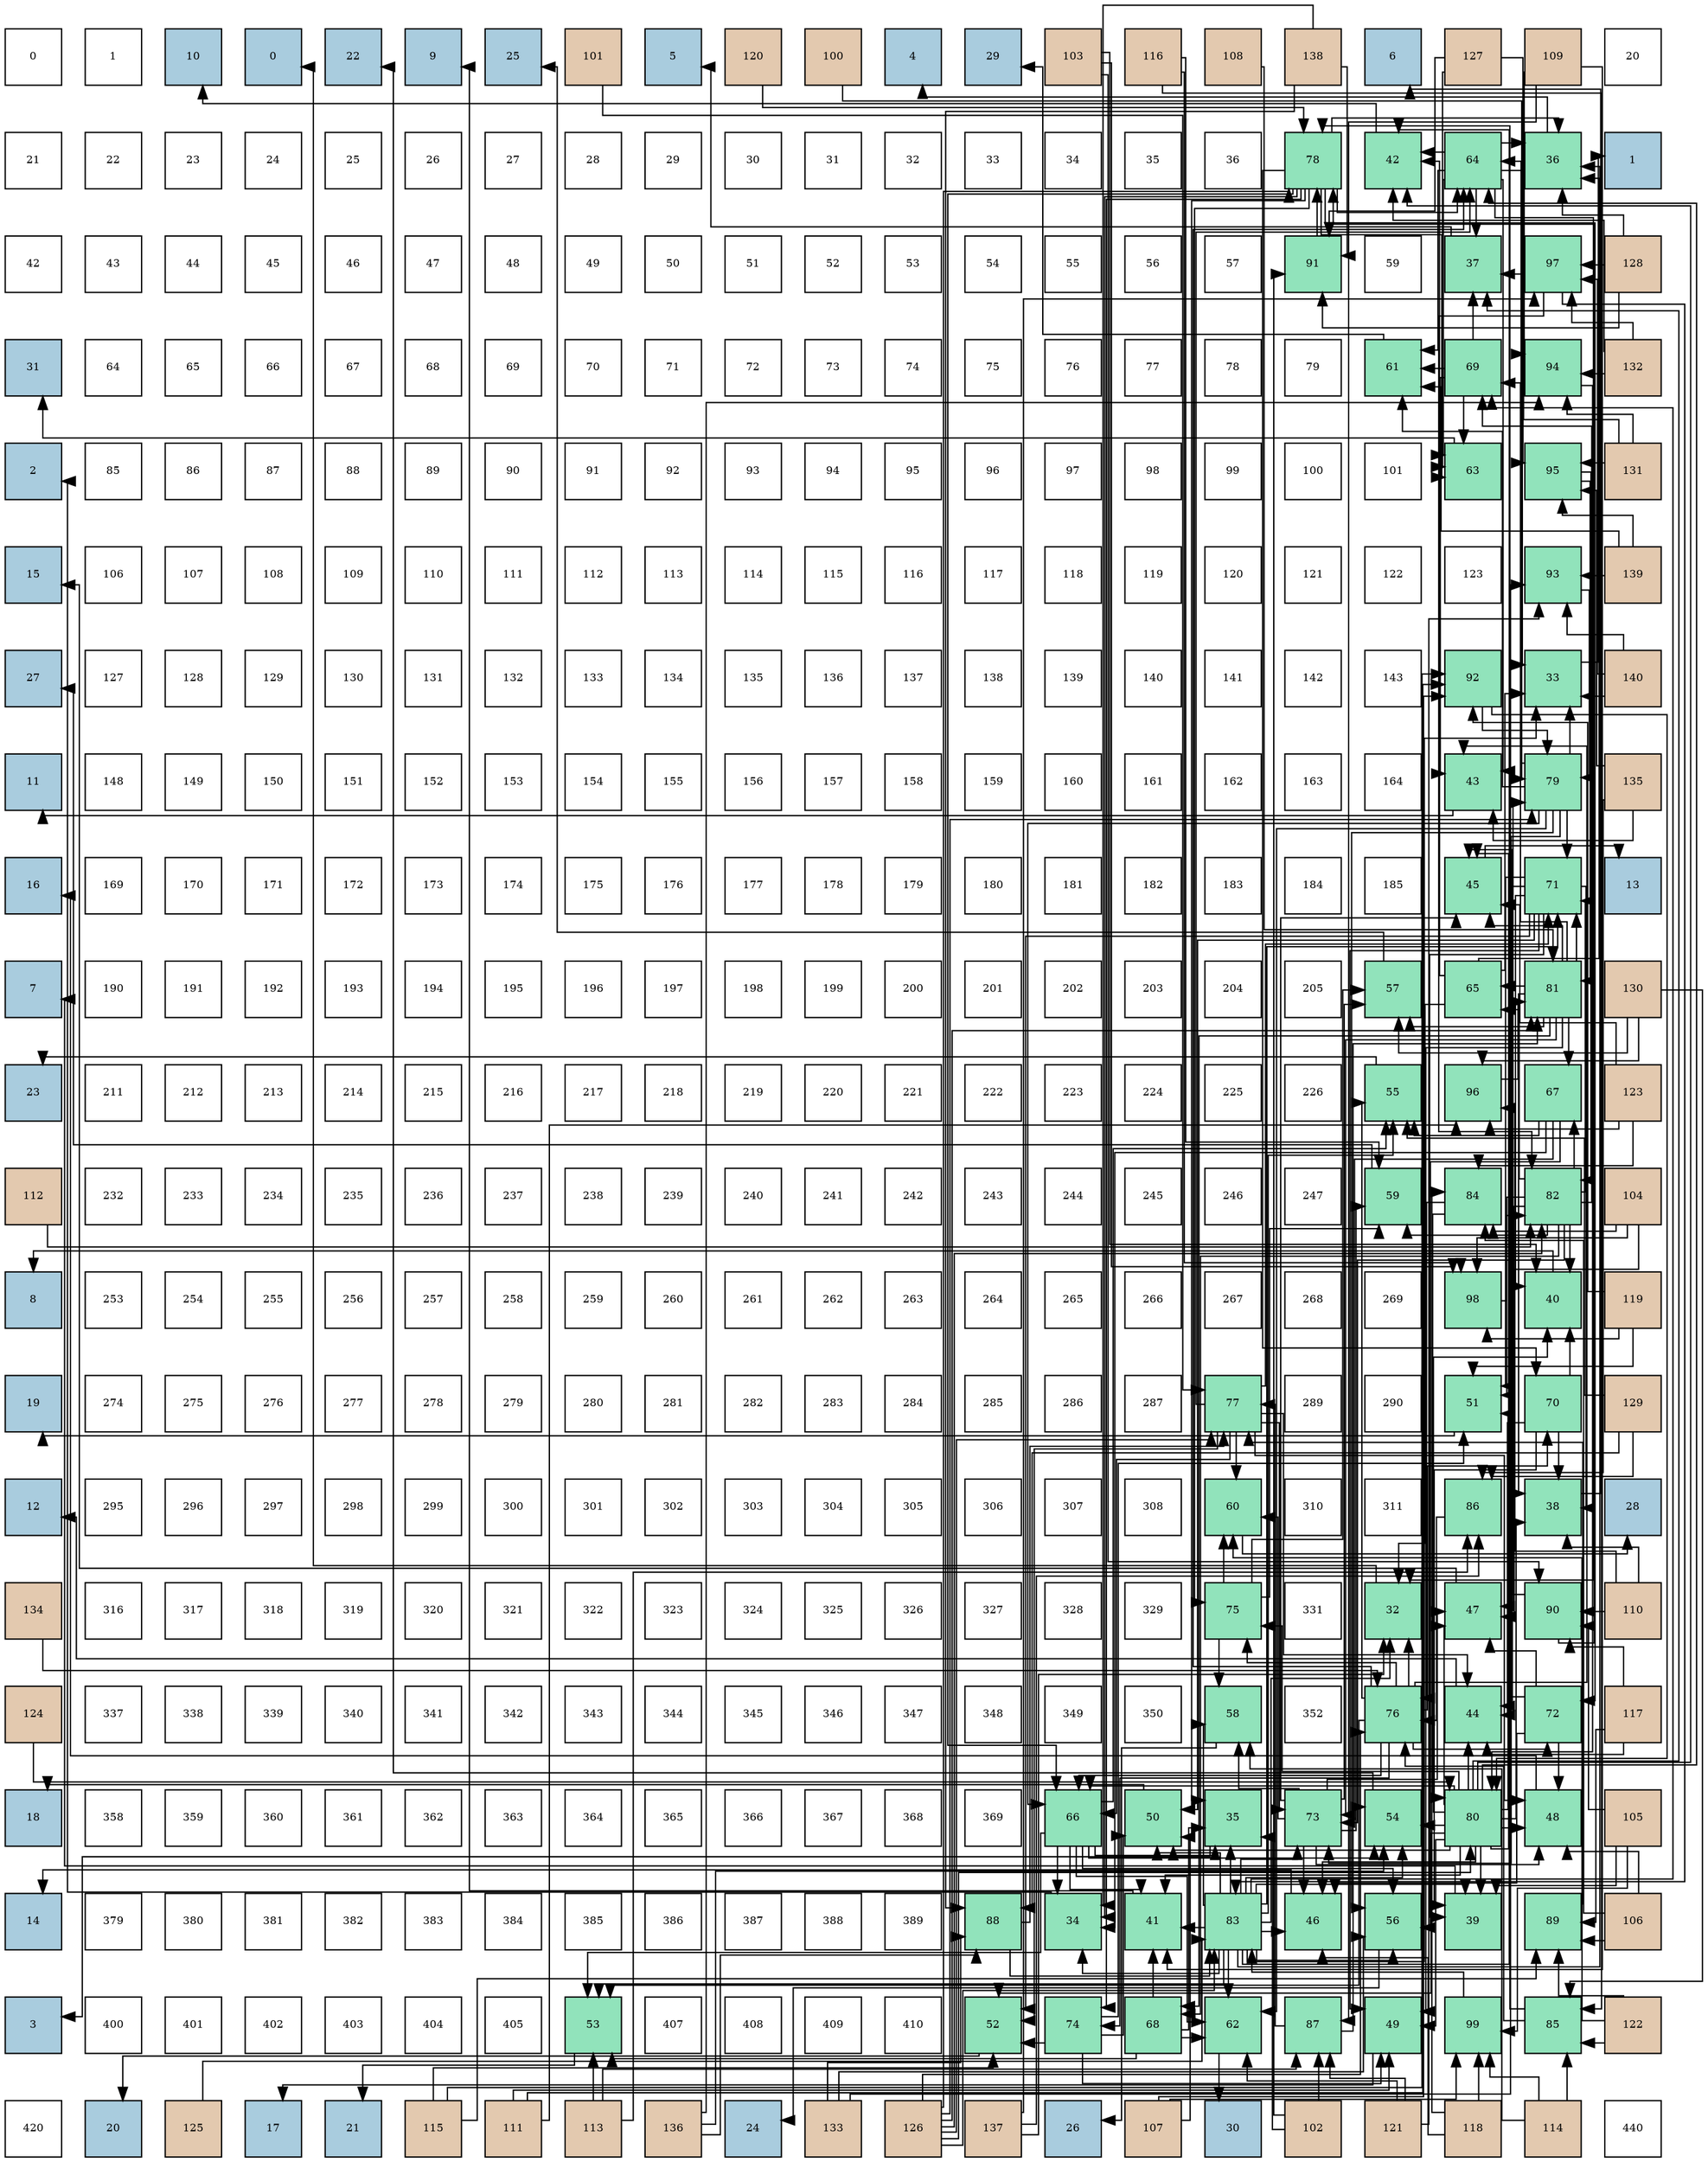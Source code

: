digraph layout{
 rankdir=TB;
 splines=ortho;
 node [style=filled shape=square fixedsize=true width=0.6];
0[label="0", fontsize=8, fillcolor="#ffffff"];
1[label="1", fontsize=8, fillcolor="#ffffff"];
2[label="10", fontsize=8, fillcolor="#a9ccde"];
3[label="0", fontsize=8, fillcolor="#a9ccde"];
4[label="22", fontsize=8, fillcolor="#a9ccde"];
5[label="9", fontsize=8, fillcolor="#a9ccde"];
6[label="25", fontsize=8, fillcolor="#a9ccde"];
7[label="101", fontsize=8, fillcolor="#e3c9af"];
8[label="5", fontsize=8, fillcolor="#a9ccde"];
9[label="120", fontsize=8, fillcolor="#e3c9af"];
10[label="100", fontsize=8, fillcolor="#e3c9af"];
11[label="4", fontsize=8, fillcolor="#a9ccde"];
12[label="29", fontsize=8, fillcolor="#a9ccde"];
13[label="103", fontsize=8, fillcolor="#e3c9af"];
14[label="116", fontsize=8, fillcolor="#e3c9af"];
15[label="108", fontsize=8, fillcolor="#e3c9af"];
16[label="138", fontsize=8, fillcolor="#e3c9af"];
17[label="6", fontsize=8, fillcolor="#a9ccde"];
18[label="127", fontsize=8, fillcolor="#e3c9af"];
19[label="109", fontsize=8, fillcolor="#e3c9af"];
20[label="20", fontsize=8, fillcolor="#ffffff"];
21[label="21", fontsize=8, fillcolor="#ffffff"];
22[label="22", fontsize=8, fillcolor="#ffffff"];
23[label="23", fontsize=8, fillcolor="#ffffff"];
24[label="24", fontsize=8, fillcolor="#ffffff"];
25[label="25", fontsize=8, fillcolor="#ffffff"];
26[label="26", fontsize=8, fillcolor="#ffffff"];
27[label="27", fontsize=8, fillcolor="#ffffff"];
28[label="28", fontsize=8, fillcolor="#ffffff"];
29[label="29", fontsize=8, fillcolor="#ffffff"];
30[label="30", fontsize=8, fillcolor="#ffffff"];
31[label="31", fontsize=8, fillcolor="#ffffff"];
32[label="32", fontsize=8, fillcolor="#ffffff"];
33[label="33", fontsize=8, fillcolor="#ffffff"];
34[label="34", fontsize=8, fillcolor="#ffffff"];
35[label="35", fontsize=8, fillcolor="#ffffff"];
36[label="36", fontsize=8, fillcolor="#ffffff"];
37[label="78", fontsize=8, fillcolor="#91e3bb"];
38[label="42", fontsize=8, fillcolor="#91e3bb"];
39[label="64", fontsize=8, fillcolor="#91e3bb"];
40[label="36", fontsize=8, fillcolor="#91e3bb"];
41[label="1", fontsize=8, fillcolor="#a9ccde"];
42[label="42", fontsize=8, fillcolor="#ffffff"];
43[label="43", fontsize=8, fillcolor="#ffffff"];
44[label="44", fontsize=8, fillcolor="#ffffff"];
45[label="45", fontsize=8, fillcolor="#ffffff"];
46[label="46", fontsize=8, fillcolor="#ffffff"];
47[label="47", fontsize=8, fillcolor="#ffffff"];
48[label="48", fontsize=8, fillcolor="#ffffff"];
49[label="49", fontsize=8, fillcolor="#ffffff"];
50[label="50", fontsize=8, fillcolor="#ffffff"];
51[label="51", fontsize=8, fillcolor="#ffffff"];
52[label="52", fontsize=8, fillcolor="#ffffff"];
53[label="53", fontsize=8, fillcolor="#ffffff"];
54[label="54", fontsize=8, fillcolor="#ffffff"];
55[label="55", fontsize=8, fillcolor="#ffffff"];
56[label="56", fontsize=8, fillcolor="#ffffff"];
57[label="57", fontsize=8, fillcolor="#ffffff"];
58[label="91", fontsize=8, fillcolor="#91e3bb"];
59[label="59", fontsize=8, fillcolor="#ffffff"];
60[label="37", fontsize=8, fillcolor="#91e3bb"];
61[label="97", fontsize=8, fillcolor="#91e3bb"];
62[label="128", fontsize=8, fillcolor="#e3c9af"];
63[label="31", fontsize=8, fillcolor="#a9ccde"];
64[label="64", fontsize=8, fillcolor="#ffffff"];
65[label="65", fontsize=8, fillcolor="#ffffff"];
66[label="66", fontsize=8, fillcolor="#ffffff"];
67[label="67", fontsize=8, fillcolor="#ffffff"];
68[label="68", fontsize=8, fillcolor="#ffffff"];
69[label="69", fontsize=8, fillcolor="#ffffff"];
70[label="70", fontsize=8, fillcolor="#ffffff"];
71[label="71", fontsize=8, fillcolor="#ffffff"];
72[label="72", fontsize=8, fillcolor="#ffffff"];
73[label="73", fontsize=8, fillcolor="#ffffff"];
74[label="74", fontsize=8, fillcolor="#ffffff"];
75[label="75", fontsize=8, fillcolor="#ffffff"];
76[label="76", fontsize=8, fillcolor="#ffffff"];
77[label="77", fontsize=8, fillcolor="#ffffff"];
78[label="78", fontsize=8, fillcolor="#ffffff"];
79[label="79", fontsize=8, fillcolor="#ffffff"];
80[label="61", fontsize=8, fillcolor="#91e3bb"];
81[label="69", fontsize=8, fillcolor="#91e3bb"];
82[label="94", fontsize=8, fillcolor="#91e3bb"];
83[label="132", fontsize=8, fillcolor="#e3c9af"];
84[label="2", fontsize=8, fillcolor="#a9ccde"];
85[label="85", fontsize=8, fillcolor="#ffffff"];
86[label="86", fontsize=8, fillcolor="#ffffff"];
87[label="87", fontsize=8, fillcolor="#ffffff"];
88[label="88", fontsize=8, fillcolor="#ffffff"];
89[label="89", fontsize=8, fillcolor="#ffffff"];
90[label="90", fontsize=8, fillcolor="#ffffff"];
91[label="91", fontsize=8, fillcolor="#ffffff"];
92[label="92", fontsize=8, fillcolor="#ffffff"];
93[label="93", fontsize=8, fillcolor="#ffffff"];
94[label="94", fontsize=8, fillcolor="#ffffff"];
95[label="95", fontsize=8, fillcolor="#ffffff"];
96[label="96", fontsize=8, fillcolor="#ffffff"];
97[label="97", fontsize=8, fillcolor="#ffffff"];
98[label="98", fontsize=8, fillcolor="#ffffff"];
99[label="99", fontsize=8, fillcolor="#ffffff"];
100[label="100", fontsize=8, fillcolor="#ffffff"];
101[label="101", fontsize=8, fillcolor="#ffffff"];
102[label="63", fontsize=8, fillcolor="#91e3bb"];
103[label="95", fontsize=8, fillcolor="#91e3bb"];
104[label="131", fontsize=8, fillcolor="#e3c9af"];
105[label="15", fontsize=8, fillcolor="#a9ccde"];
106[label="106", fontsize=8, fillcolor="#ffffff"];
107[label="107", fontsize=8, fillcolor="#ffffff"];
108[label="108", fontsize=8, fillcolor="#ffffff"];
109[label="109", fontsize=8, fillcolor="#ffffff"];
110[label="110", fontsize=8, fillcolor="#ffffff"];
111[label="111", fontsize=8, fillcolor="#ffffff"];
112[label="112", fontsize=8, fillcolor="#ffffff"];
113[label="113", fontsize=8, fillcolor="#ffffff"];
114[label="114", fontsize=8, fillcolor="#ffffff"];
115[label="115", fontsize=8, fillcolor="#ffffff"];
116[label="116", fontsize=8, fillcolor="#ffffff"];
117[label="117", fontsize=8, fillcolor="#ffffff"];
118[label="118", fontsize=8, fillcolor="#ffffff"];
119[label="119", fontsize=8, fillcolor="#ffffff"];
120[label="120", fontsize=8, fillcolor="#ffffff"];
121[label="121", fontsize=8, fillcolor="#ffffff"];
122[label="122", fontsize=8, fillcolor="#ffffff"];
123[label="123", fontsize=8, fillcolor="#ffffff"];
124[label="93", fontsize=8, fillcolor="#91e3bb"];
125[label="139", fontsize=8, fillcolor="#e3c9af"];
126[label="27", fontsize=8, fillcolor="#a9ccde"];
127[label="127", fontsize=8, fillcolor="#ffffff"];
128[label="128", fontsize=8, fillcolor="#ffffff"];
129[label="129", fontsize=8, fillcolor="#ffffff"];
130[label="130", fontsize=8, fillcolor="#ffffff"];
131[label="131", fontsize=8, fillcolor="#ffffff"];
132[label="132", fontsize=8, fillcolor="#ffffff"];
133[label="133", fontsize=8, fillcolor="#ffffff"];
134[label="134", fontsize=8, fillcolor="#ffffff"];
135[label="135", fontsize=8, fillcolor="#ffffff"];
136[label="136", fontsize=8, fillcolor="#ffffff"];
137[label="137", fontsize=8, fillcolor="#ffffff"];
138[label="138", fontsize=8, fillcolor="#ffffff"];
139[label="139", fontsize=8, fillcolor="#ffffff"];
140[label="140", fontsize=8, fillcolor="#ffffff"];
141[label="141", fontsize=8, fillcolor="#ffffff"];
142[label="142", fontsize=8, fillcolor="#ffffff"];
143[label="143", fontsize=8, fillcolor="#ffffff"];
144[label="92", fontsize=8, fillcolor="#91e3bb"];
145[label="33", fontsize=8, fillcolor="#91e3bb"];
146[label="140", fontsize=8, fillcolor="#e3c9af"];
147[label="11", fontsize=8, fillcolor="#a9ccde"];
148[label="148", fontsize=8, fillcolor="#ffffff"];
149[label="149", fontsize=8, fillcolor="#ffffff"];
150[label="150", fontsize=8, fillcolor="#ffffff"];
151[label="151", fontsize=8, fillcolor="#ffffff"];
152[label="152", fontsize=8, fillcolor="#ffffff"];
153[label="153", fontsize=8, fillcolor="#ffffff"];
154[label="154", fontsize=8, fillcolor="#ffffff"];
155[label="155", fontsize=8, fillcolor="#ffffff"];
156[label="156", fontsize=8, fillcolor="#ffffff"];
157[label="157", fontsize=8, fillcolor="#ffffff"];
158[label="158", fontsize=8, fillcolor="#ffffff"];
159[label="159", fontsize=8, fillcolor="#ffffff"];
160[label="160", fontsize=8, fillcolor="#ffffff"];
161[label="161", fontsize=8, fillcolor="#ffffff"];
162[label="162", fontsize=8, fillcolor="#ffffff"];
163[label="163", fontsize=8, fillcolor="#ffffff"];
164[label="164", fontsize=8, fillcolor="#ffffff"];
165[label="43", fontsize=8, fillcolor="#91e3bb"];
166[label="79", fontsize=8, fillcolor="#91e3bb"];
167[label="135", fontsize=8, fillcolor="#e3c9af"];
168[label="16", fontsize=8, fillcolor="#a9ccde"];
169[label="169", fontsize=8, fillcolor="#ffffff"];
170[label="170", fontsize=8, fillcolor="#ffffff"];
171[label="171", fontsize=8, fillcolor="#ffffff"];
172[label="172", fontsize=8, fillcolor="#ffffff"];
173[label="173", fontsize=8, fillcolor="#ffffff"];
174[label="174", fontsize=8, fillcolor="#ffffff"];
175[label="175", fontsize=8, fillcolor="#ffffff"];
176[label="176", fontsize=8, fillcolor="#ffffff"];
177[label="177", fontsize=8, fillcolor="#ffffff"];
178[label="178", fontsize=8, fillcolor="#ffffff"];
179[label="179", fontsize=8, fillcolor="#ffffff"];
180[label="180", fontsize=8, fillcolor="#ffffff"];
181[label="181", fontsize=8, fillcolor="#ffffff"];
182[label="182", fontsize=8, fillcolor="#ffffff"];
183[label="183", fontsize=8, fillcolor="#ffffff"];
184[label="184", fontsize=8, fillcolor="#ffffff"];
185[label="185", fontsize=8, fillcolor="#ffffff"];
186[label="45", fontsize=8, fillcolor="#91e3bb"];
187[label="71", fontsize=8, fillcolor="#91e3bb"];
188[label="13", fontsize=8, fillcolor="#a9ccde"];
189[label="7", fontsize=8, fillcolor="#a9ccde"];
190[label="190", fontsize=8, fillcolor="#ffffff"];
191[label="191", fontsize=8, fillcolor="#ffffff"];
192[label="192", fontsize=8, fillcolor="#ffffff"];
193[label="193", fontsize=8, fillcolor="#ffffff"];
194[label="194", fontsize=8, fillcolor="#ffffff"];
195[label="195", fontsize=8, fillcolor="#ffffff"];
196[label="196", fontsize=8, fillcolor="#ffffff"];
197[label="197", fontsize=8, fillcolor="#ffffff"];
198[label="198", fontsize=8, fillcolor="#ffffff"];
199[label="199", fontsize=8, fillcolor="#ffffff"];
200[label="200", fontsize=8, fillcolor="#ffffff"];
201[label="201", fontsize=8, fillcolor="#ffffff"];
202[label="202", fontsize=8, fillcolor="#ffffff"];
203[label="203", fontsize=8, fillcolor="#ffffff"];
204[label="204", fontsize=8, fillcolor="#ffffff"];
205[label="205", fontsize=8, fillcolor="#ffffff"];
206[label="57", fontsize=8, fillcolor="#91e3bb"];
207[label="65", fontsize=8, fillcolor="#91e3bb"];
208[label="81", fontsize=8, fillcolor="#91e3bb"];
209[label="130", fontsize=8, fillcolor="#e3c9af"];
210[label="23", fontsize=8, fillcolor="#a9ccde"];
211[label="211", fontsize=8, fillcolor="#ffffff"];
212[label="212", fontsize=8, fillcolor="#ffffff"];
213[label="213", fontsize=8, fillcolor="#ffffff"];
214[label="214", fontsize=8, fillcolor="#ffffff"];
215[label="215", fontsize=8, fillcolor="#ffffff"];
216[label="216", fontsize=8, fillcolor="#ffffff"];
217[label="217", fontsize=8, fillcolor="#ffffff"];
218[label="218", fontsize=8, fillcolor="#ffffff"];
219[label="219", fontsize=8, fillcolor="#ffffff"];
220[label="220", fontsize=8, fillcolor="#ffffff"];
221[label="221", fontsize=8, fillcolor="#ffffff"];
222[label="222", fontsize=8, fillcolor="#ffffff"];
223[label="223", fontsize=8, fillcolor="#ffffff"];
224[label="224", fontsize=8, fillcolor="#ffffff"];
225[label="225", fontsize=8, fillcolor="#ffffff"];
226[label="226", fontsize=8, fillcolor="#ffffff"];
227[label="55", fontsize=8, fillcolor="#91e3bb"];
228[label="96", fontsize=8, fillcolor="#91e3bb"];
229[label="67", fontsize=8, fillcolor="#91e3bb"];
230[label="123", fontsize=8, fillcolor="#e3c9af"];
231[label="112", fontsize=8, fillcolor="#e3c9af"];
232[label="232", fontsize=8, fillcolor="#ffffff"];
233[label="233", fontsize=8, fillcolor="#ffffff"];
234[label="234", fontsize=8, fillcolor="#ffffff"];
235[label="235", fontsize=8, fillcolor="#ffffff"];
236[label="236", fontsize=8, fillcolor="#ffffff"];
237[label="237", fontsize=8, fillcolor="#ffffff"];
238[label="238", fontsize=8, fillcolor="#ffffff"];
239[label="239", fontsize=8, fillcolor="#ffffff"];
240[label="240", fontsize=8, fillcolor="#ffffff"];
241[label="241", fontsize=8, fillcolor="#ffffff"];
242[label="242", fontsize=8, fillcolor="#ffffff"];
243[label="243", fontsize=8, fillcolor="#ffffff"];
244[label="244", fontsize=8, fillcolor="#ffffff"];
245[label="245", fontsize=8, fillcolor="#ffffff"];
246[label="246", fontsize=8, fillcolor="#ffffff"];
247[label="247", fontsize=8, fillcolor="#ffffff"];
248[label="59", fontsize=8, fillcolor="#91e3bb"];
249[label="84", fontsize=8, fillcolor="#91e3bb"];
250[label="82", fontsize=8, fillcolor="#91e3bb"];
251[label="104", fontsize=8, fillcolor="#e3c9af"];
252[label="8", fontsize=8, fillcolor="#a9ccde"];
253[label="253", fontsize=8, fillcolor="#ffffff"];
254[label="254", fontsize=8, fillcolor="#ffffff"];
255[label="255", fontsize=8, fillcolor="#ffffff"];
256[label="256", fontsize=8, fillcolor="#ffffff"];
257[label="257", fontsize=8, fillcolor="#ffffff"];
258[label="258", fontsize=8, fillcolor="#ffffff"];
259[label="259", fontsize=8, fillcolor="#ffffff"];
260[label="260", fontsize=8, fillcolor="#ffffff"];
261[label="261", fontsize=8, fillcolor="#ffffff"];
262[label="262", fontsize=8, fillcolor="#ffffff"];
263[label="263", fontsize=8, fillcolor="#ffffff"];
264[label="264", fontsize=8, fillcolor="#ffffff"];
265[label="265", fontsize=8, fillcolor="#ffffff"];
266[label="266", fontsize=8, fillcolor="#ffffff"];
267[label="267", fontsize=8, fillcolor="#ffffff"];
268[label="268", fontsize=8, fillcolor="#ffffff"];
269[label="269", fontsize=8, fillcolor="#ffffff"];
270[label="98", fontsize=8, fillcolor="#91e3bb"];
271[label="40", fontsize=8, fillcolor="#91e3bb"];
272[label="119", fontsize=8, fillcolor="#e3c9af"];
273[label="19", fontsize=8, fillcolor="#a9ccde"];
274[label="274", fontsize=8, fillcolor="#ffffff"];
275[label="275", fontsize=8, fillcolor="#ffffff"];
276[label="276", fontsize=8, fillcolor="#ffffff"];
277[label="277", fontsize=8, fillcolor="#ffffff"];
278[label="278", fontsize=8, fillcolor="#ffffff"];
279[label="279", fontsize=8, fillcolor="#ffffff"];
280[label="280", fontsize=8, fillcolor="#ffffff"];
281[label="281", fontsize=8, fillcolor="#ffffff"];
282[label="282", fontsize=8, fillcolor="#ffffff"];
283[label="283", fontsize=8, fillcolor="#ffffff"];
284[label="284", fontsize=8, fillcolor="#ffffff"];
285[label="285", fontsize=8, fillcolor="#ffffff"];
286[label="286", fontsize=8, fillcolor="#ffffff"];
287[label="287", fontsize=8, fillcolor="#ffffff"];
288[label="77", fontsize=8, fillcolor="#91e3bb"];
289[label="289", fontsize=8, fillcolor="#ffffff"];
290[label="290", fontsize=8, fillcolor="#ffffff"];
291[label="51", fontsize=8, fillcolor="#91e3bb"];
292[label="70", fontsize=8, fillcolor="#91e3bb"];
293[label="129", fontsize=8, fillcolor="#e3c9af"];
294[label="12", fontsize=8, fillcolor="#a9ccde"];
295[label="295", fontsize=8, fillcolor="#ffffff"];
296[label="296", fontsize=8, fillcolor="#ffffff"];
297[label="297", fontsize=8, fillcolor="#ffffff"];
298[label="298", fontsize=8, fillcolor="#ffffff"];
299[label="299", fontsize=8, fillcolor="#ffffff"];
300[label="300", fontsize=8, fillcolor="#ffffff"];
301[label="301", fontsize=8, fillcolor="#ffffff"];
302[label="302", fontsize=8, fillcolor="#ffffff"];
303[label="303", fontsize=8, fillcolor="#ffffff"];
304[label="304", fontsize=8, fillcolor="#ffffff"];
305[label="305", fontsize=8, fillcolor="#ffffff"];
306[label="306", fontsize=8, fillcolor="#ffffff"];
307[label="307", fontsize=8, fillcolor="#ffffff"];
308[label="308", fontsize=8, fillcolor="#ffffff"];
309[label="60", fontsize=8, fillcolor="#91e3bb"];
310[label="310", fontsize=8, fillcolor="#ffffff"];
311[label="311", fontsize=8, fillcolor="#ffffff"];
312[label="86", fontsize=8, fillcolor="#91e3bb"];
313[label="38", fontsize=8, fillcolor="#91e3bb"];
314[label="28", fontsize=8, fillcolor="#a9ccde"];
315[label="134", fontsize=8, fillcolor="#e3c9af"];
316[label="316", fontsize=8, fillcolor="#ffffff"];
317[label="317", fontsize=8, fillcolor="#ffffff"];
318[label="318", fontsize=8, fillcolor="#ffffff"];
319[label="319", fontsize=8, fillcolor="#ffffff"];
320[label="320", fontsize=8, fillcolor="#ffffff"];
321[label="321", fontsize=8, fillcolor="#ffffff"];
322[label="322", fontsize=8, fillcolor="#ffffff"];
323[label="323", fontsize=8, fillcolor="#ffffff"];
324[label="324", fontsize=8, fillcolor="#ffffff"];
325[label="325", fontsize=8, fillcolor="#ffffff"];
326[label="326", fontsize=8, fillcolor="#ffffff"];
327[label="327", fontsize=8, fillcolor="#ffffff"];
328[label="328", fontsize=8, fillcolor="#ffffff"];
329[label="329", fontsize=8, fillcolor="#ffffff"];
330[label="75", fontsize=8, fillcolor="#91e3bb"];
331[label="331", fontsize=8, fillcolor="#ffffff"];
332[label="32", fontsize=8, fillcolor="#91e3bb"];
333[label="47", fontsize=8, fillcolor="#91e3bb"];
334[label="90", fontsize=8, fillcolor="#91e3bb"];
335[label="110", fontsize=8, fillcolor="#e3c9af"];
336[label="124", fontsize=8, fillcolor="#e3c9af"];
337[label="337", fontsize=8, fillcolor="#ffffff"];
338[label="338", fontsize=8, fillcolor="#ffffff"];
339[label="339", fontsize=8, fillcolor="#ffffff"];
340[label="340", fontsize=8, fillcolor="#ffffff"];
341[label="341", fontsize=8, fillcolor="#ffffff"];
342[label="342", fontsize=8, fillcolor="#ffffff"];
343[label="343", fontsize=8, fillcolor="#ffffff"];
344[label="344", fontsize=8, fillcolor="#ffffff"];
345[label="345", fontsize=8, fillcolor="#ffffff"];
346[label="346", fontsize=8, fillcolor="#ffffff"];
347[label="347", fontsize=8, fillcolor="#ffffff"];
348[label="348", fontsize=8, fillcolor="#ffffff"];
349[label="349", fontsize=8, fillcolor="#ffffff"];
350[label="350", fontsize=8, fillcolor="#ffffff"];
351[label="58", fontsize=8, fillcolor="#91e3bb"];
352[label="352", fontsize=8, fillcolor="#ffffff"];
353[label="76", fontsize=8, fillcolor="#91e3bb"];
354[label="44", fontsize=8, fillcolor="#91e3bb"];
355[label="72", fontsize=8, fillcolor="#91e3bb"];
356[label="117", fontsize=8, fillcolor="#e3c9af"];
357[label="18", fontsize=8, fillcolor="#a9ccde"];
358[label="358", fontsize=8, fillcolor="#ffffff"];
359[label="359", fontsize=8, fillcolor="#ffffff"];
360[label="360", fontsize=8, fillcolor="#ffffff"];
361[label="361", fontsize=8, fillcolor="#ffffff"];
362[label="362", fontsize=8, fillcolor="#ffffff"];
363[label="363", fontsize=8, fillcolor="#ffffff"];
364[label="364", fontsize=8, fillcolor="#ffffff"];
365[label="365", fontsize=8, fillcolor="#ffffff"];
366[label="366", fontsize=8, fillcolor="#ffffff"];
367[label="367", fontsize=8, fillcolor="#ffffff"];
368[label="368", fontsize=8, fillcolor="#ffffff"];
369[label="369", fontsize=8, fillcolor="#ffffff"];
370[label="66", fontsize=8, fillcolor="#91e3bb"];
371[label="50", fontsize=8, fillcolor="#91e3bb"];
372[label="35", fontsize=8, fillcolor="#91e3bb"];
373[label="73", fontsize=8, fillcolor="#91e3bb"];
374[label="54", fontsize=8, fillcolor="#91e3bb"];
375[label="80", fontsize=8, fillcolor="#91e3bb"];
376[label="48", fontsize=8, fillcolor="#91e3bb"];
377[label="105", fontsize=8, fillcolor="#e3c9af"];
378[label="14", fontsize=8, fillcolor="#a9ccde"];
379[label="379", fontsize=8, fillcolor="#ffffff"];
380[label="380", fontsize=8, fillcolor="#ffffff"];
381[label="381", fontsize=8, fillcolor="#ffffff"];
382[label="382", fontsize=8, fillcolor="#ffffff"];
383[label="383", fontsize=8, fillcolor="#ffffff"];
384[label="384", fontsize=8, fillcolor="#ffffff"];
385[label="385", fontsize=8, fillcolor="#ffffff"];
386[label="386", fontsize=8, fillcolor="#ffffff"];
387[label="387", fontsize=8, fillcolor="#ffffff"];
388[label="388", fontsize=8, fillcolor="#ffffff"];
389[label="389", fontsize=8, fillcolor="#ffffff"];
390[label="88", fontsize=8, fillcolor="#91e3bb"];
391[label="34", fontsize=8, fillcolor="#91e3bb"];
392[label="41", fontsize=8, fillcolor="#91e3bb"];
393[label="83", fontsize=8, fillcolor="#91e3bb"];
394[label="46", fontsize=8, fillcolor="#91e3bb"];
395[label="56", fontsize=8, fillcolor="#91e3bb"];
396[label="39", fontsize=8, fillcolor="#91e3bb"];
397[label="89", fontsize=8, fillcolor="#91e3bb"];
398[label="106", fontsize=8, fillcolor="#e3c9af"];
399[label="3", fontsize=8, fillcolor="#a9ccde"];
400[label="400", fontsize=8, fillcolor="#ffffff"];
401[label="401", fontsize=8, fillcolor="#ffffff"];
402[label="402", fontsize=8, fillcolor="#ffffff"];
403[label="403", fontsize=8, fillcolor="#ffffff"];
404[label="404", fontsize=8, fillcolor="#ffffff"];
405[label="405", fontsize=8, fillcolor="#ffffff"];
406[label="53", fontsize=8, fillcolor="#91e3bb"];
407[label="407", fontsize=8, fillcolor="#ffffff"];
408[label="408", fontsize=8, fillcolor="#ffffff"];
409[label="409", fontsize=8, fillcolor="#ffffff"];
410[label="410", fontsize=8, fillcolor="#ffffff"];
411[label="52", fontsize=8, fillcolor="#91e3bb"];
412[label="74", fontsize=8, fillcolor="#91e3bb"];
413[label="68", fontsize=8, fillcolor="#91e3bb"];
414[label="62", fontsize=8, fillcolor="#91e3bb"];
415[label="87", fontsize=8, fillcolor="#91e3bb"];
416[label="49", fontsize=8, fillcolor="#91e3bb"];
417[label="99", fontsize=8, fillcolor="#91e3bb"];
418[label="85", fontsize=8, fillcolor="#91e3bb"];
419[label="122", fontsize=8, fillcolor="#e3c9af"];
420[label="420", fontsize=8, fillcolor="#ffffff"];
421[label="20", fontsize=8, fillcolor="#a9ccde"];
422[label="125", fontsize=8, fillcolor="#e3c9af"];
423[label="17", fontsize=8, fillcolor="#a9ccde"];
424[label="21", fontsize=8, fillcolor="#a9ccde"];
425[label="115", fontsize=8, fillcolor="#e3c9af"];
426[label="111", fontsize=8, fillcolor="#e3c9af"];
427[label="113", fontsize=8, fillcolor="#e3c9af"];
428[label="136", fontsize=8, fillcolor="#e3c9af"];
429[label="24", fontsize=8, fillcolor="#a9ccde"];
430[label="133", fontsize=8, fillcolor="#e3c9af"];
431[label="126", fontsize=8, fillcolor="#e3c9af"];
432[label="137", fontsize=8, fillcolor="#e3c9af"];
433[label="26", fontsize=8, fillcolor="#a9ccde"];
434[label="107", fontsize=8, fillcolor="#e3c9af"];
435[label="30", fontsize=8, fillcolor="#a9ccde"];
436[label="102", fontsize=8, fillcolor="#e3c9af"];
437[label="121", fontsize=8, fillcolor="#e3c9af"];
438[label="118", fontsize=8, fillcolor="#e3c9af"];
439[label="114", fontsize=8, fillcolor="#e3c9af"];
440[label="440", fontsize=8, fillcolor="#ffffff"];
edge [constraint=false, style=vis];332 -> 3;
145 -> 41;
391 -> 84;
372 -> 399;
40 -> 11;
60 -> 8;
313 -> 17;
396 -> 189;
271 -> 252;
392 -> 5;
38 -> 2;
165 -> 147;
354 -> 294;
186 -> 188;
394 -> 378;
333 -> 105;
376 -> 168;
416 -> 423;
371 -> 357;
291 -> 273;
411 -> 421;
406 -> 424;
374 -> 4;
227 -> 210;
395 -> 429;
206 -> 6;
351 -> 433;
248 -> 126;
309 -> 314;
80 -> 12;
414 -> 435;
102 -> 63;
39 -> 332;
39 -> 145;
39 -> 40;
39 -> 60;
39 -> 38;
39 -> 165;
39 -> 80;
39 -> 102;
207 -> 332;
207 -> 145;
207 -> 40;
207 -> 38;
370 -> 391;
370 -> 372;
370 -> 392;
370 -> 406;
370 -> 374;
370 -> 227;
370 -> 395;
370 -> 414;
229 -> 391;
229 -> 374;
229 -> 227;
229 -> 395;
413 -> 372;
413 -> 392;
413 -> 406;
413 -> 414;
81 -> 60;
81 -> 165;
81 -> 80;
81 -> 102;
292 -> 313;
292 -> 396;
292 -> 271;
292 -> 354;
187 -> 313;
187 -> 396;
187 -> 271;
187 -> 354;
187 -> 416;
187 -> 371;
187 -> 291;
187 -> 411;
355 -> 186;
355 -> 394;
355 -> 333;
355 -> 376;
373 -> 186;
373 -> 394;
373 -> 333;
373 -> 376;
373 -> 206;
373 -> 351;
373 -> 248;
373 -> 309;
412 -> 416;
412 -> 371;
412 -> 291;
412 -> 411;
330 -> 206;
330 -> 351;
330 -> 248;
330 -> 309;
353 -> 332;
353 -> 165;
353 -> 406;
353 -> 227;
353 -> 39;
353 -> 370;
353 -> 292;
353 -> 355;
353 -> 412;
353 -> 330;
288 -> 354;
288 -> 376;
288 -> 411;
288 -> 309;
288 -> 39;
288 -> 370;
288 -> 187;
288 -> 373;
37 -> 391;
37 -> 372;
37 -> 40;
37 -> 102;
37 -> 39;
37 -> 370;
37 -> 292;
37 -> 355;
37 -> 412;
37 -> 330;
166 -> 145;
166 -> 395;
166 -> 80;
166 -> 414;
166 -> 39;
166 -> 370;
166 -> 187;
166 -> 373;
375 -> 60;
375 -> 313;
375 -> 396;
375 -> 271;
375 -> 392;
375 -> 38;
375 -> 354;
375 -> 186;
375 -> 394;
375 -> 333;
375 -> 376;
375 -> 416;
375 -> 371;
375 -> 291;
375 -> 411;
375 -> 374;
375 -> 39;
375 -> 370;
375 -> 330;
208 -> 313;
208 -> 186;
208 -> 416;
208 -> 206;
208 -> 207;
208 -> 229;
208 -> 413;
208 -> 81;
208 -> 187;
208 -> 373;
250 -> 271;
250 -> 333;
250 -> 291;
250 -> 248;
250 -> 207;
250 -> 229;
250 -> 413;
250 -> 81;
250 -> 187;
250 -> 373;
393 -> 332;
393 -> 145;
393 -> 391;
393 -> 372;
393 -> 40;
393 -> 396;
393 -> 392;
393 -> 38;
393 -> 394;
393 -> 371;
393 -> 406;
393 -> 374;
393 -> 227;
393 -> 395;
393 -> 351;
393 -> 414;
393 -> 81;
393 -> 187;
393 -> 373;
249 -> 353;
249 -> 375;
418 -> 353;
418 -> 37;
312 -> 353;
415 -> 288;
415 -> 208;
390 -> 288;
390 -> 393;
397 -> 288;
334 -> 37;
334 -> 166;
58 -> 37;
144 -> 166;
144 -> 375;
124 -> 166;
82 -> 375;
103 -> 208;
103 -> 250;
228 -> 208;
61 -> 250;
61 -> 393;
270 -> 250;
417 -> 393;
10 -> 166;
7 -> 288;
436 -> 372;
436 -> 415;
436 -> 58;
13 -> 271;
13 -> 334;
13 -> 270;
251 -> 333;
251 -> 249;
251 -> 270;
377 -> 396;
377 -> 334;
377 -> 417;
398 -> 376;
398 -> 249;
398 -> 397;
434 -> 371;
434 -> 144;
434 -> 417;
15 -> 208;
19 -> 392;
19 -> 415;
19 -> 82;
335 -> 313;
335 -> 334;
335 -> 228;
426 -> 416;
426 -> 144;
426 -> 228;
231 -> 250;
427 -> 406;
427 -> 312;
427 -> 415;
439 -> 351;
439 -> 418;
439 -> 417;
425 -> 411;
425 -> 397;
425 -> 144;
14 -> 248;
14 -> 418;
14 -> 270;
356 -> 354;
356 -> 397;
356 -> 334;
438 -> 394;
438 -> 249;
438 -> 417;
272 -> 291;
272 -> 144;
272 -> 270;
9 -> 37;
437 -> 414;
437 -> 415;
437 -> 124;
419 -> 309;
419 -> 418;
419 -> 397;
230 -> 186;
230 -> 249;
230 -> 228;
336 -> 375;
422 -> 393;
431 -> 353;
431 -> 288;
431 -> 37;
431 -> 166;
431 -> 375;
431 -> 208;
431 -> 250;
431 -> 393;
18 -> 102;
18 -> 58;
18 -> 103;
62 -> 40;
62 -> 58;
62 -> 61;
293 -> 227;
293 -> 312;
293 -> 390;
209 -> 206;
209 -> 418;
209 -> 228;
104 -> 60;
104 -> 82;
104 -> 103;
83 -> 38;
83 -> 82;
83 -> 61;
430 -> 395;
430 -> 390;
430 -> 124;
315 -> 353;
167 -> 165;
167 -> 312;
167 -> 103;
428 -> 374;
428 -> 390;
428 -> 82;
432 -> 332;
432 -> 312;
432 -> 61;
16 -> 391;
16 -> 390;
16 -> 58;
125 -> 80;
125 -> 124;
125 -> 103;
146 -> 145;
146 -> 124;
146 -> 61;
edge [constraint=true, style=invis];
0 -> 21 -> 42 -> 63 -> 84 -> 105 -> 126 -> 147 -> 168 -> 189 -> 210 -> 231 -> 252 -> 273 -> 294 -> 315 -> 336 -> 357 -> 378 -> 399 -> 420;
1 -> 22 -> 43 -> 64 -> 85 -> 106 -> 127 -> 148 -> 169 -> 190 -> 211 -> 232 -> 253 -> 274 -> 295 -> 316 -> 337 -> 358 -> 379 -> 400 -> 421;
2 -> 23 -> 44 -> 65 -> 86 -> 107 -> 128 -> 149 -> 170 -> 191 -> 212 -> 233 -> 254 -> 275 -> 296 -> 317 -> 338 -> 359 -> 380 -> 401 -> 422;
3 -> 24 -> 45 -> 66 -> 87 -> 108 -> 129 -> 150 -> 171 -> 192 -> 213 -> 234 -> 255 -> 276 -> 297 -> 318 -> 339 -> 360 -> 381 -> 402 -> 423;
4 -> 25 -> 46 -> 67 -> 88 -> 109 -> 130 -> 151 -> 172 -> 193 -> 214 -> 235 -> 256 -> 277 -> 298 -> 319 -> 340 -> 361 -> 382 -> 403 -> 424;
5 -> 26 -> 47 -> 68 -> 89 -> 110 -> 131 -> 152 -> 173 -> 194 -> 215 -> 236 -> 257 -> 278 -> 299 -> 320 -> 341 -> 362 -> 383 -> 404 -> 425;
6 -> 27 -> 48 -> 69 -> 90 -> 111 -> 132 -> 153 -> 174 -> 195 -> 216 -> 237 -> 258 -> 279 -> 300 -> 321 -> 342 -> 363 -> 384 -> 405 -> 426;
7 -> 28 -> 49 -> 70 -> 91 -> 112 -> 133 -> 154 -> 175 -> 196 -> 217 -> 238 -> 259 -> 280 -> 301 -> 322 -> 343 -> 364 -> 385 -> 406 -> 427;
8 -> 29 -> 50 -> 71 -> 92 -> 113 -> 134 -> 155 -> 176 -> 197 -> 218 -> 239 -> 260 -> 281 -> 302 -> 323 -> 344 -> 365 -> 386 -> 407 -> 428;
9 -> 30 -> 51 -> 72 -> 93 -> 114 -> 135 -> 156 -> 177 -> 198 -> 219 -> 240 -> 261 -> 282 -> 303 -> 324 -> 345 -> 366 -> 387 -> 408 -> 429;
10 -> 31 -> 52 -> 73 -> 94 -> 115 -> 136 -> 157 -> 178 -> 199 -> 220 -> 241 -> 262 -> 283 -> 304 -> 325 -> 346 -> 367 -> 388 -> 409 -> 430;
11 -> 32 -> 53 -> 74 -> 95 -> 116 -> 137 -> 158 -> 179 -> 200 -> 221 -> 242 -> 263 -> 284 -> 305 -> 326 -> 347 -> 368 -> 389 -> 410 -> 431;
12 -> 33 -> 54 -> 75 -> 96 -> 117 -> 138 -> 159 -> 180 -> 201 -> 222 -> 243 -> 264 -> 285 -> 306 -> 327 -> 348 -> 369 -> 390 -> 411 -> 432;
13 -> 34 -> 55 -> 76 -> 97 -> 118 -> 139 -> 160 -> 181 -> 202 -> 223 -> 244 -> 265 -> 286 -> 307 -> 328 -> 349 -> 370 -> 391 -> 412 -> 433;
14 -> 35 -> 56 -> 77 -> 98 -> 119 -> 140 -> 161 -> 182 -> 203 -> 224 -> 245 -> 266 -> 287 -> 308 -> 329 -> 350 -> 371 -> 392 -> 413 -> 434;
15 -> 36 -> 57 -> 78 -> 99 -> 120 -> 141 -> 162 -> 183 -> 204 -> 225 -> 246 -> 267 -> 288 -> 309 -> 330 -> 351 -> 372 -> 393 -> 414 -> 435;
16 -> 37 -> 58 -> 79 -> 100 -> 121 -> 142 -> 163 -> 184 -> 205 -> 226 -> 247 -> 268 -> 289 -> 310 -> 331 -> 352 -> 373 -> 394 -> 415 -> 436;
17 -> 38 -> 59 -> 80 -> 101 -> 122 -> 143 -> 164 -> 185 -> 206 -> 227 -> 248 -> 269 -> 290 -> 311 -> 332 -> 353 -> 374 -> 395 -> 416 -> 437;
18 -> 39 -> 60 -> 81 -> 102 -> 123 -> 144 -> 165 -> 186 -> 207 -> 228 -> 249 -> 270 -> 291 -> 312 -> 333 -> 354 -> 375 -> 396 -> 417 -> 438;
19 -> 40 -> 61 -> 82 -> 103 -> 124 -> 145 -> 166 -> 187 -> 208 -> 229 -> 250 -> 271 -> 292 -> 313 -> 334 -> 355 -> 376 -> 397 -> 418 -> 439;
20 -> 41 -> 62 -> 83 -> 104 -> 125 -> 146 -> 167 -> 188 -> 209 -> 230 -> 251 -> 272 -> 293 -> 314 -> 335 -> 356 -> 377 -> 398 -> 419 -> 440;
rank = same {0 -> 1 -> 2 -> 3 -> 4 -> 5 -> 6 -> 7 -> 8 -> 9 -> 10 -> 11 -> 12 -> 13 -> 14 -> 15 -> 16 -> 17 -> 18 -> 19 -> 20};
rank = same {21 -> 22 -> 23 -> 24 -> 25 -> 26 -> 27 -> 28 -> 29 -> 30 -> 31 -> 32 -> 33 -> 34 -> 35 -> 36 -> 37 -> 38 -> 39 -> 40 -> 41};
rank = same {42 -> 43 -> 44 -> 45 -> 46 -> 47 -> 48 -> 49 -> 50 -> 51 -> 52 -> 53 -> 54 -> 55 -> 56 -> 57 -> 58 -> 59 -> 60 -> 61 -> 62};
rank = same {63 -> 64 -> 65 -> 66 -> 67 -> 68 -> 69 -> 70 -> 71 -> 72 -> 73 -> 74 -> 75 -> 76 -> 77 -> 78 -> 79 -> 80 -> 81 -> 82 -> 83};
rank = same {84 -> 85 -> 86 -> 87 -> 88 -> 89 -> 90 -> 91 -> 92 -> 93 -> 94 -> 95 -> 96 -> 97 -> 98 -> 99 -> 100 -> 101 -> 102 -> 103 -> 104};
rank = same {105 -> 106 -> 107 -> 108 -> 109 -> 110 -> 111 -> 112 -> 113 -> 114 -> 115 -> 116 -> 117 -> 118 -> 119 -> 120 -> 121 -> 122 -> 123 -> 124 -> 125};
rank = same {126 -> 127 -> 128 -> 129 -> 130 -> 131 -> 132 -> 133 -> 134 -> 135 -> 136 -> 137 -> 138 -> 139 -> 140 -> 141 -> 142 -> 143 -> 144 -> 145 -> 146};
rank = same {147 -> 148 -> 149 -> 150 -> 151 -> 152 -> 153 -> 154 -> 155 -> 156 -> 157 -> 158 -> 159 -> 160 -> 161 -> 162 -> 163 -> 164 -> 165 -> 166 -> 167};
rank = same {168 -> 169 -> 170 -> 171 -> 172 -> 173 -> 174 -> 175 -> 176 -> 177 -> 178 -> 179 -> 180 -> 181 -> 182 -> 183 -> 184 -> 185 -> 186 -> 187 -> 188};
rank = same {189 -> 190 -> 191 -> 192 -> 193 -> 194 -> 195 -> 196 -> 197 -> 198 -> 199 -> 200 -> 201 -> 202 -> 203 -> 204 -> 205 -> 206 -> 207 -> 208 -> 209};
rank = same {210 -> 211 -> 212 -> 213 -> 214 -> 215 -> 216 -> 217 -> 218 -> 219 -> 220 -> 221 -> 222 -> 223 -> 224 -> 225 -> 226 -> 227 -> 228 -> 229 -> 230};
rank = same {231 -> 232 -> 233 -> 234 -> 235 -> 236 -> 237 -> 238 -> 239 -> 240 -> 241 -> 242 -> 243 -> 244 -> 245 -> 246 -> 247 -> 248 -> 249 -> 250 -> 251};
rank = same {252 -> 253 -> 254 -> 255 -> 256 -> 257 -> 258 -> 259 -> 260 -> 261 -> 262 -> 263 -> 264 -> 265 -> 266 -> 267 -> 268 -> 269 -> 270 -> 271 -> 272};
rank = same {273 -> 274 -> 275 -> 276 -> 277 -> 278 -> 279 -> 280 -> 281 -> 282 -> 283 -> 284 -> 285 -> 286 -> 287 -> 288 -> 289 -> 290 -> 291 -> 292 -> 293};
rank = same {294 -> 295 -> 296 -> 297 -> 298 -> 299 -> 300 -> 301 -> 302 -> 303 -> 304 -> 305 -> 306 -> 307 -> 308 -> 309 -> 310 -> 311 -> 312 -> 313 -> 314};
rank = same {315 -> 316 -> 317 -> 318 -> 319 -> 320 -> 321 -> 322 -> 323 -> 324 -> 325 -> 326 -> 327 -> 328 -> 329 -> 330 -> 331 -> 332 -> 333 -> 334 -> 335};
rank = same {336 -> 337 -> 338 -> 339 -> 340 -> 341 -> 342 -> 343 -> 344 -> 345 -> 346 -> 347 -> 348 -> 349 -> 350 -> 351 -> 352 -> 353 -> 354 -> 355 -> 356};
rank = same {357 -> 358 -> 359 -> 360 -> 361 -> 362 -> 363 -> 364 -> 365 -> 366 -> 367 -> 368 -> 369 -> 370 -> 371 -> 372 -> 373 -> 374 -> 375 -> 376 -> 377};
rank = same {378 -> 379 -> 380 -> 381 -> 382 -> 383 -> 384 -> 385 -> 386 -> 387 -> 388 -> 389 -> 390 -> 391 -> 392 -> 393 -> 394 -> 395 -> 396 -> 397 -> 398};
rank = same {399 -> 400 -> 401 -> 402 -> 403 -> 404 -> 405 -> 406 -> 407 -> 408 -> 409 -> 410 -> 411 -> 412 -> 413 -> 414 -> 415 -> 416 -> 417 -> 418 -> 419};
rank = same {420 -> 421 -> 422 -> 423 -> 424 -> 425 -> 426 -> 427 -> 428 -> 429 -> 430 -> 431 -> 432 -> 433 -> 434 -> 435 -> 436 -> 437 -> 438 -> 439 -> 440};
}